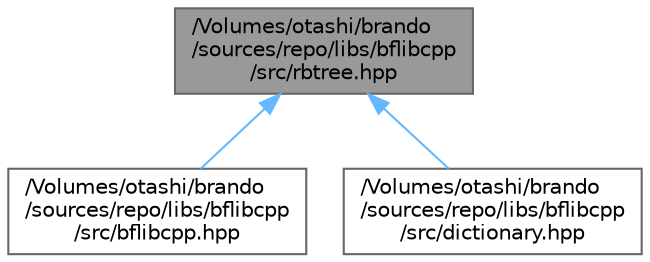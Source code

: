 digraph "/Volumes/otashi/brando/sources/repo/libs/bflibcpp/src/rbtree.hpp"
{
 // LATEX_PDF_SIZE
  bgcolor="transparent";
  edge [fontname=Helvetica,fontsize=10,labelfontname=Helvetica,labelfontsize=10];
  node [fontname=Helvetica,fontsize=10,shape=box,height=0.2,width=0.4];
  Node1 [id="Node000001",label="/Volumes/otashi/brando\l/sources/repo/libs/bflibcpp\l/src/rbtree.hpp",height=0.2,width=0.4,color="gray40", fillcolor="grey60", style="filled", fontcolor="black",tooltip=" "];
  Node1 -> Node2 [id="edge1_Node000001_Node000002",dir="back",color="steelblue1",style="solid",tooltip=" "];
  Node2 [id="Node000002",label="/Volumes/otashi/brando\l/sources/repo/libs/bflibcpp\l/src/bflibcpp.hpp",height=0.2,width=0.4,color="grey40", fillcolor="white", style="filled",URL="$d6/df6/bflibcpp_8hpp.html",tooltip=" "];
  Node1 -> Node3 [id="edge2_Node000001_Node000003",dir="back",color="steelblue1",style="solid",tooltip=" "];
  Node3 [id="Node000003",label="/Volumes/otashi/brando\l/sources/repo/libs/bflibcpp\l/src/dictionary.hpp",height=0.2,width=0.4,color="grey40", fillcolor="white", style="filled",URL="$dc/df7/dictionary_8hpp.html",tooltip=" "];
}
